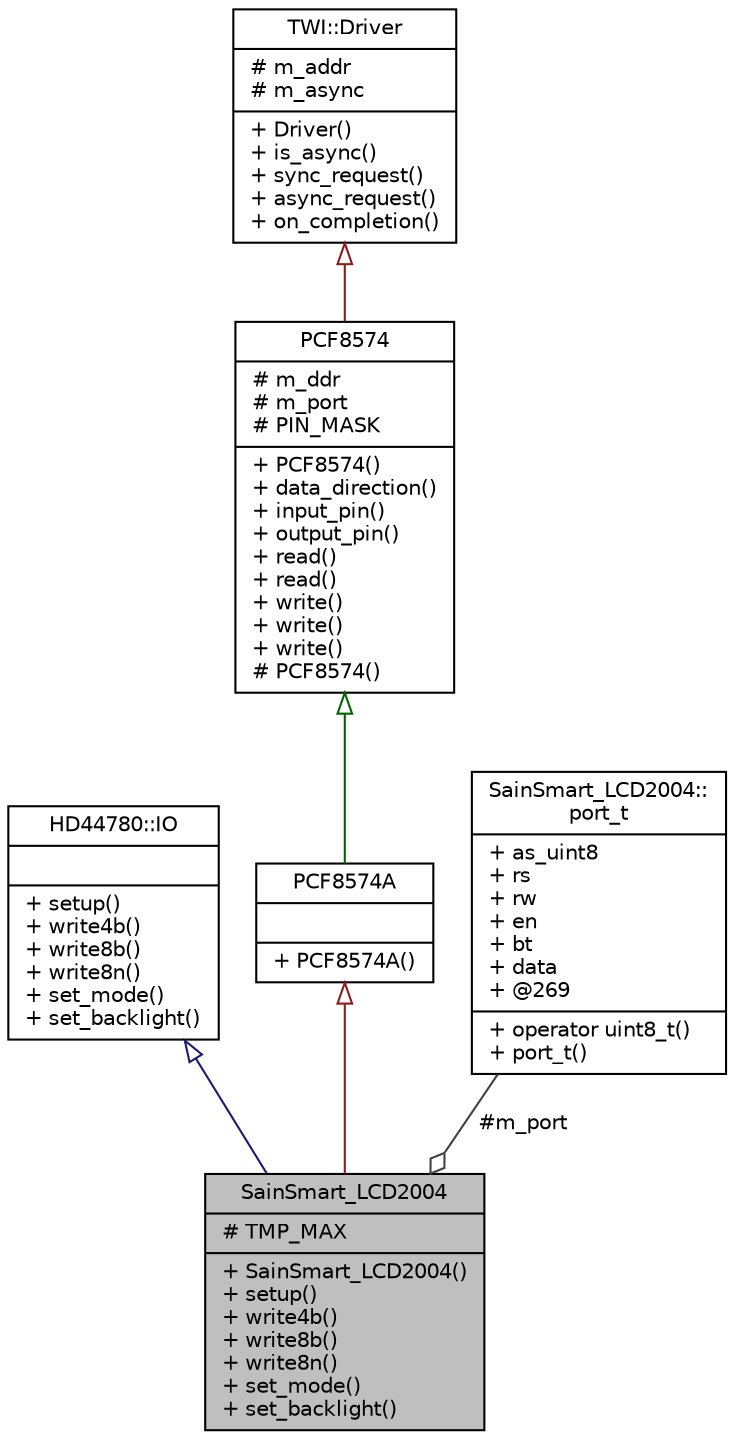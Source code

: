 digraph "SainSmart_LCD2004"
{
  edge [fontname="Helvetica",fontsize="10",labelfontname="Helvetica",labelfontsize="10"];
  node [fontname="Helvetica",fontsize="10",shape=record];
  Node1 [label="{SainSmart_LCD2004\n|# TMP_MAX\l|+ SainSmart_LCD2004()\l+ setup()\l+ write4b()\l+ write8b()\l+ write8n()\l+ set_mode()\l+ set_backlight()\l}",height=0.2,width=0.4,color="black", fillcolor="grey75", style="filled", fontcolor="black"];
  Node2 -> Node1 [dir="back",color="midnightblue",fontsize="10",style="solid",arrowtail="onormal",fontname="Helvetica"];
  Node2 [label="{HD44780::IO\n||+ setup()\l+ write4b()\l+ write8b()\l+ write8n()\l+ set_mode()\l+ set_backlight()\l}",height=0.2,width=0.4,color="black", fillcolor="white", style="filled",URL="$d8/df6/classHD44780_1_1IO.html"];
  Node3 -> Node1 [dir="back",color="firebrick4",fontsize="10",style="solid",arrowtail="onormal",fontname="Helvetica"];
  Node3 [label="{PCF8574A\n||+ PCF8574A()\l}",height=0.2,width=0.4,color="black", fillcolor="white", style="filled",URL="$d5/d23/classPCF8574A.html"];
  Node4 -> Node3 [dir="back",color="darkgreen",fontsize="10",style="solid",arrowtail="onormal",fontname="Helvetica"];
  Node4 [label="{PCF8574\n|# m_ddr\l# m_port\l# PIN_MASK\l|+ PCF8574()\l+ data_direction()\l+ input_pin()\l+ output_pin()\l+ read()\l+ read()\l+ write()\l+ write()\l+ write()\l# PCF8574()\l}",height=0.2,width=0.4,color="black", fillcolor="white", style="filled",URL="$d1/da6/classPCF8574.html"];
  Node5 -> Node4 [dir="back",color="firebrick4",fontsize="10",style="solid",arrowtail="onormal",fontname="Helvetica"];
  Node5 [label="{TWI::Driver\n|# m_addr\l# m_async\l|+ Driver()\l+ is_async()\l+ sync_request()\l+ async_request()\l+ on_completion()\l}",height=0.2,width=0.4,color="black", fillcolor="white", style="filled",URL="$dc/d02/classTWI_1_1Driver.html"];
  Node6 -> Node1 [color="grey25",fontsize="10",style="solid",label=" #m_port" ,arrowhead="odiamond",fontname="Helvetica"];
  Node6 [label="{SainSmart_LCD2004::\lport_t\n|+ as_uint8\l+ rs\l+ rw\l+ en\l+ bt\l+ data\l+ @269\l|+ operator uint8_t()\l+ port_t()\l}",height=0.2,width=0.4,color="black", fillcolor="white", style="filled",URL="$d2/dc4/unionSainSmart__LCD2004_1_1port__t.html"];
}
